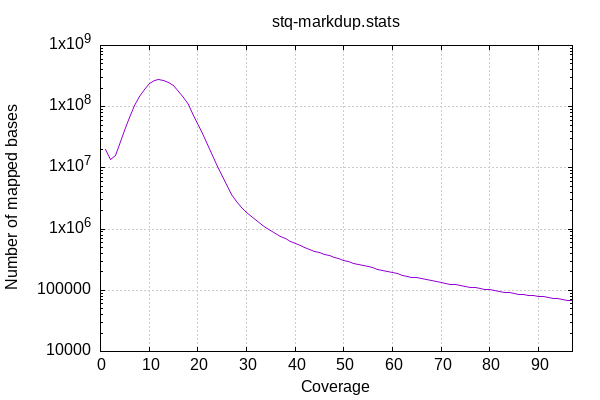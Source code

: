 
            set terminal png size 600,400 truecolor
            set output "bamstat-plots/coverage.png"
            set grid xtics ytics y2tics back lc rgb "#cccccc"
            set ylabel "Number of mapped bases"
            set xlabel "Coverage"
            set log y
            set style fill solid border -1
            set title "stq-markdup.stats" noenhanced
            set xrange [:97]
            plot '-' with lines notitle
        1	20006973
2	13878587
3	15936313
4	24214353
5	40439191
6	66593801
7	102950241
8	147083448
9	193562870
10	235057631
11	264529482
12	277296889
13	272074069
14	250989612
15	218573426
16	180487208
17	142036050
18	106765668
19	77136152
20	53793337
21	36490730
22	24270934
23	16040394
24	10627380
25	7201402
26	5045144
27	3710775
28	2852761
29	2289727
30	1899031
31	1609205
32	1387454
33	1207915
34	1066177
35	950619
36	852529
37	767192
38	695582
39	637936
40	586040
41	543365
42	503070
43	467236
44	438055
45	411307
46	388070
47	367345
48	344679
49	326033
50	309824
51	292781
52	277343
53	264843
54	252507
55	241693
56	232266
57	220938
58	209937
59	201181
60	193530
61	186747
62	176843
63	170548
64	164670
65	159606
66	154096
67	150569
68	144853
69	138814
70	134784
71	130412
72	126180
73	123746
74	119551
75	114650
76	112951
77	109551
78	107199
79	103548
80	101283
81	99801
82	96924
83	93300
84	90561
85	89470
86	86842
87	84780
88	81980
89	80868
90	79965
91	78197
92	76658
93	74240
94	72534
95	71883
96	69395
97	68173
98	67073
99	66195
100	64572
101	63477
102	61844
103	60518
104	59559
105	58853
106	58096
107	57030
108	55515
109	54309
110	53097
111	52692
112	51471
113	51484
114	50130
115	49133
116	48176
117	46390
118	45642
119	44912
120	44002
121	42971
122	42387
123	41656
124	41175
125	40120
126	39381
127	38762
128	37953
129	36673
130	35655
131	35833
132	34678
133	33834
134	34201
135	34003
136	32643
137	32451
138	31970
139	31056
140	30566
141	30909
142	30197
143	29395
144	28931
145	28140
146	27831
147	26760
148	26518
149	26405
150	25683
151	25186
152	24952
153	24412
154	24339
155	24052
156	23691
157	23473
158	23119
159	23242
160	22615
161	22421
162	22234
163	22005
164	22050
165	21784
166	21424
167	20597
168	20508
169	20408
170	19891
171	19521
172	19507
173	19284
174	19117
175	18464
176	18366
177	18413
178	17697
179	17195
180	16971
181	16901
182	17174
183	16393
184	16487
185	15987
186	16311
187	16270
188	16279
189	15778
190	15499
191	15213
192	14878
193	14764
194	14615
195	14719
196	14379
197	14291
198	14377
199	14195
200	14316
201	14171
202	14213
203	13786
204	13507
205	13191
206	13004
207	13035
208	12743
209	12570
210	12452
211	12241
212	11785
213	11991
214	11967
215	11697
216	11876
217	11641
218	11575
219	11436
220	11443
221	11038
222	11109
223	11164
224	10667
225	10608
226	10728
227	10406
228	10389
229	10082
230	10237
231	10088
232	9883
233	9973
234	9927
235	9719
236	9467
237	9466
238	9404
239	9632
240	9626
241	9395
242	9261
243	9066
244	9014
245	8942
246	8797
247	8678
248	8708
249	8656
250	8538
251	8592
252	8688
253	8470
254	8217
255	8337
256	8295
257	8356
258	8226
259	8208
260	8151
261	8184
262	8003
263	7913
264	7893
265	7802
266	7808
267	7606
268	7467
269	7519
270	7491
271	7560
272	7270
273	6997
274	7107
275	7218
276	7156
277	7063
278	6980
279	7038
280	6850
281	6809
282	6748
283	6787
284	6656
285	6854
286	6724
287	6475
288	6434
289	6521
290	6626
291	6231
292	6464
293	6246
294	6495
295	6483
296	6207
297	6129
298	6224
299	5954
300	5969
301	6047
302	6103
303	6196
304	6072
305	5992
306	6117
307	5752
308	5884
309	5945
310	5658
311	5926
312	5724
313	5687
314	5463
315	5665
316	5509
317	5514
318	5600
319	5758
320	5505
321	5457
322	5442
323	5575
324	5405
325	5471
326	5322
327	5289
328	5405
329	5265
330	5544
331	5500
332	5311
333	5275
334	5349
335	5138
336	4993
337	5118
338	5061
339	5176
340	5258
341	5098
342	5195
343	4995
344	5001
345	5003
346	4939
347	4877
348	4958
349	4829
350	4810
351	4814
352	4837
353	4917
354	4880
355	4659
356	4625
357	4580
358	4494
359	4541
360	4423
361	4178
362	4360
363	4346
364	4390
365	4184
366	4207
367	4272
368	4270
369	4287
370	4236
371	4208
372	3981
373	3997
374	3912
375	3872
376	3646
377	3731
378	3642
379	3543
380	3633
381	3618
382	3667
383	3475
384	3585
385	3515
386	3444
387	3427
388	3425
389	3321
390	3222
391	3251
392	3236
393	3165
394	3135
395	3190
396	3348
397	3355
398	3351
399	3395
400	3182
401	3146
402	3156
403	3164
404	3065
405	3112
406	3171
407	3068
408	3107
409	3047
410	3108
411	3012
412	2985
413	2807
414	2935
415	3028
416	2894
417	2823
418	2720
419	2698
420	2780
421	2658
422	2678
423	2627
424	2508
425	2508
426	2570
427	2454
428	2508
429	2548
430	2550
431	2563
432	2471
433	2442
434	2522
435	2468
436	2378
437	2390
438	2285
439	2350
440	2419
441	2378
442	2314
443	2409
444	2351
445	2424
446	2330
447	2305
448	2291
449	2315
450	2216
451	2321
452	2391
453	2248
454	2255
455	2240
456	2272
457	2214
458	2187
459	2269
460	2247
461	2230
462	2162
463	2158
464	2194
465	2202
466	2110
467	2118
468	2177
469	2169
470	2028
471	2144
472	2051
473	2013
474	2148
475	2198
476	2030
477	2051
478	2006
479	2034
480	2086
481	2112
482	1983
483	2060
484	2041
485	1969
486	1979
487	2002
488	2066
489	2001
490	2060
491	1964
492	2024
493	2032
494	1912
495	2053
496	1913
497	1978
498	1968
499	1898
500	1875
501	1899
502	1831
503	1930
504	1904
505	1957
506	1963
507	1925
508	1914
509	1867
510	1805
511	1846
512	1884
513	1837
514	1792
515	1850
516	1853
517	1850
518	1873
519	1860
520	1882
521	1964
522	1883
523	1884
524	1892
525	1879
526	1849
527	1920
528	1779
529	1876
530	1745
531	1823
532	1746
533	1796
534	1812
535	1745
536	1728
537	1721
538	1612
539	1703
540	1735
541	1646
542	1610
543	1624
544	1706
545	1692
546	1578
547	1662
548	1557
549	1546
550	1545
551	1557
552	1567
553	1502
554	1449
555	1426
556	1464
557	1545
558	1446
559	1536
560	1538
561	1509
562	1487
563	1471
564	1433
565	1467
566	1387
567	1489
568	1503
569	1414
570	1513
571	1468
572	1482
573	1478
574	1434
575	1466
576	1476
577	1496
578	1420
579	1428
580	1308
581	1274
582	1346
583	1404
584	1274
585	1258
586	1304
587	1330
588	1291
589	1244
590	1242
591	1278
592	1275
593	1237
594	1267
595	1223
596	1252
597	1307
598	1235
599	1263
600	1265
601	1214
602	1264
603	1183
604	1150
605	1110
606	1126
607	1181
608	1196
609	1129
610	1152
611	1134
612	1198
613	1147
614	1147
615	1090
616	1146
617	1127
618	1139
619	1114
620	1063
621	1117
622	1097
623	1217
624	1088
625	1152
626	1131
627	1112
628	1140
629	1071
630	1152
631	1078
632	1085
633	1039
634	1085
635	1096
636	1054
637	1074
638	1086
639	1043
640	1026
641	1082
642	1122
643	1112
644	1180
645	1106
646	1113
647	1058
648	1039
649	1037
650	1041
651	1080
652	931
653	991
654	1006
655	929
656	978
657	998
658	990
659	978
660	1025
661	1089
662	1051
663	975
664	1051
665	946
666	946
667	955
668	951
669	941
670	931
671	950
672	922
673	909
674	909
675	1060
676	927
677	1005
678	906
679	1003
680	1005
681	1012
682	986
683	897
684	926
685	885
686	904
687	892
688	973
689	897
690	898
691	913
692	883
693	888
694	937
695	922
696	943
697	898
698	852
699	944
700	930
701	895
702	930
703	959
704	914
705	804
706	835
707	842
708	917
709	891
710	883
711	881
712	919
713	886
714	900
715	797
716	887
717	864
718	893
719	877
720	934
721	892
722	892
723	914
724	914
725	833
726	759
727	866
728	854
729	785
730	817
731	876
732	830
733	814
734	806
735	799
736	758
737	719
738	802
739	833
740	758
741	785
742	741
743	732
744	733
745	778
746	719
747	751
748	729
749	706
750	741
751	799
752	721
753	726
754	727
755	747
756	739
757	742
758	698
759	733
760	668
761	675
762	694
763	712
764	706
765	756
766	689
767	716
768	694
769	673
770	636
771	701
772	634
773	661
774	710
775	699
776	634
777	685
778	623
779	646
780	663
781	705
782	657
783	666
784	685
785	680
786	721
787	676
788	619
789	648
790	608
791	668
792	716
793	684
794	678
795	685
796	665
797	658
798	704
799	660
800	719
801	615
802	632
803	565
804	636
805	602
806	559
807	602
808	590
809	573
810	543
811	609
812	631
813	655
814	633
815	594
816	618
817	587
818	623
819	615
820	576
821	655
822	659
823	596
824	571
825	664
826	617
827	635
828	583
829	593
830	589
831	601
832	570
833	590
834	552
835	626
836	613
837	560
838	547
839	545
840	543
841	571
842	580
843	542
844	568
845	558
846	538
847	541
848	591
849	568
850	591
851	570
852	626
853	547
854	476
855	500
856	574
857	576
858	528
859	570
860	542
861	549
862	561
863	605
864	582
865	476
866	530
867	528
868	499
869	512
870	480
871	538
872	538
873	512
874	511
875	508
876	519
877	474
878	485
879	449
880	467
881	553
882	497
883	523
884	522
885	495
886	499
887	538
888	475
889	492
890	475
891	481
892	497
893	486
894	506
895	522
896	504
897	475
898	538
899	459
900	468
901	504
902	576
903	507
904	523
905	532
906	429
907	471
908	520
909	491
910	538
911	498
912	529
913	497
914	523
915	500
916	463
917	492
918	485
919	475
920	514
921	472
922	481
923	455
924	511
925	539
926	487
927	496
928	463
929	468
930	479
931	453
932	476
933	446
934	449
935	544
936	461
937	500
938	439
939	472
940	436
941	442
942	434
943	431
944	443
945	445
946	475
947	437
948	456
949	428
950	453
951	448
952	479
953	419
954	465
955	429
956	456
957	481
958	469
959	438
960	445
961	448
962	461
963	508
964	465
965	465
966	464
967	470
968	415
969	437
970	457
971	461
972	445
973	400
974	398
975	396
976	425
977	383
978	431
979	385
980	417
981	418
982	394
983	427
984	400
985	475
986	418
987	422
988	399
989	411
990	409
991	425
992	459
993	422
994	456
995	443
996	388
997	413
998	411
999	407
1000	428
1000	366578
end
